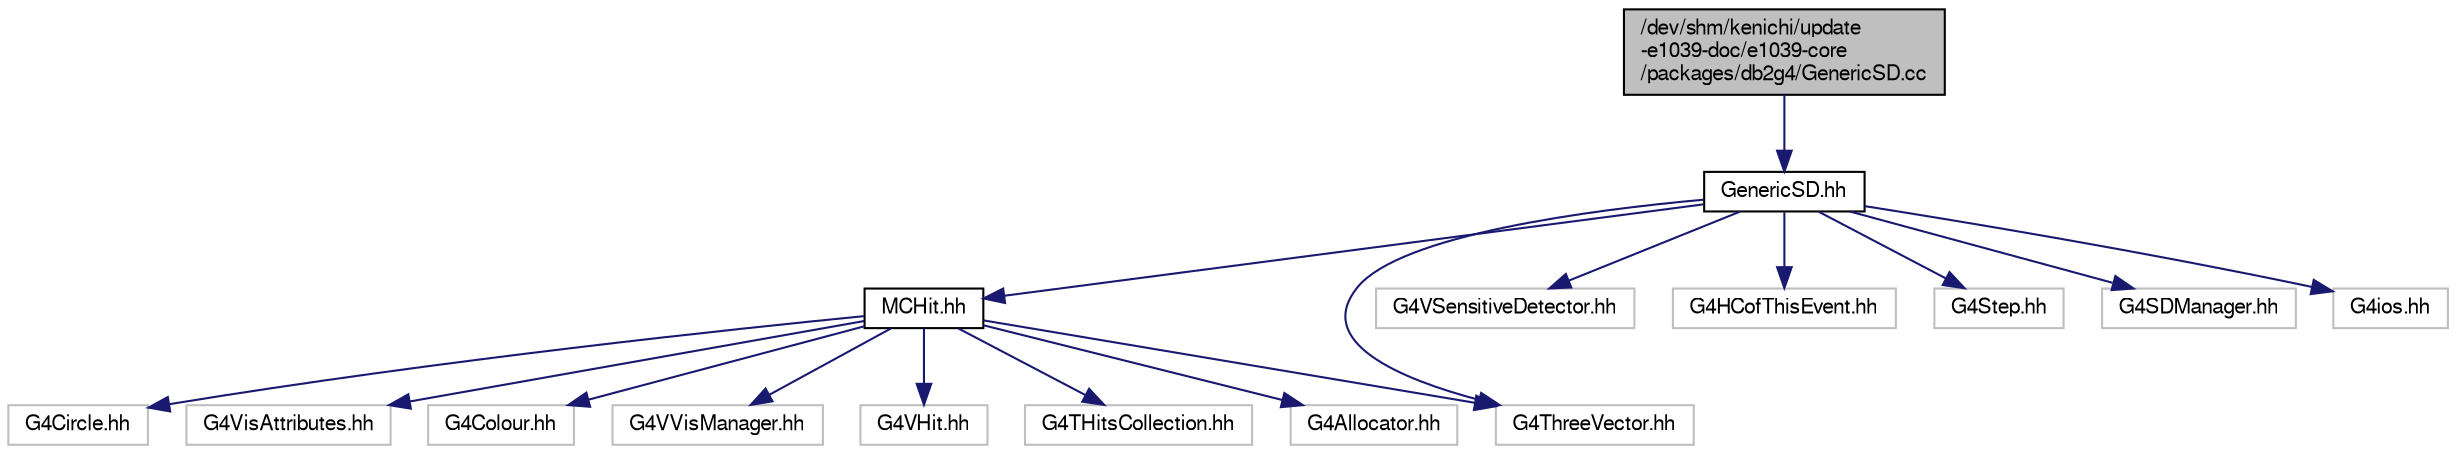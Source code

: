 digraph "/dev/shm/kenichi/update-e1039-doc/e1039-core/packages/db2g4/GenericSD.cc"
{
  bgcolor="transparent";
  edge [fontname="FreeSans",fontsize="10",labelfontname="FreeSans",labelfontsize="10"];
  node [fontname="FreeSans",fontsize="10",shape=record];
  Node1 [label="/dev/shm/kenichi/update\l-e1039-doc/e1039-core\l/packages/db2g4/GenericSD.cc",height=0.2,width=0.4,color="black", fillcolor="grey75", style="filled" fontcolor="black"];
  Node1 -> Node2 [color="midnightblue",fontsize="10",style="solid",fontname="FreeSans"];
  Node2 [label="GenericSD.hh",height=0.2,width=0.4,color="black",URL="$d9/d77/GenericSD_8hh.html"];
  Node2 -> Node3 [color="midnightblue",fontsize="10",style="solid",fontname="FreeSans"];
  Node3 [label="MCHit.hh",height=0.2,width=0.4,color="black",URL="$d3/d13/MCHit_8hh.html"];
  Node3 -> Node4 [color="midnightblue",fontsize="10",style="solid",fontname="FreeSans"];
  Node4 [label="G4Circle.hh",height=0.2,width=0.4,color="grey75"];
  Node3 -> Node5 [color="midnightblue",fontsize="10",style="solid",fontname="FreeSans"];
  Node5 [label="G4VisAttributes.hh",height=0.2,width=0.4,color="grey75"];
  Node3 -> Node6 [color="midnightblue",fontsize="10",style="solid",fontname="FreeSans"];
  Node6 [label="G4Colour.hh",height=0.2,width=0.4,color="grey75"];
  Node3 -> Node7 [color="midnightblue",fontsize="10",style="solid",fontname="FreeSans"];
  Node7 [label="G4VVisManager.hh",height=0.2,width=0.4,color="grey75"];
  Node3 -> Node8 [color="midnightblue",fontsize="10",style="solid",fontname="FreeSans"];
  Node8 [label="G4VHit.hh",height=0.2,width=0.4,color="grey75"];
  Node3 -> Node9 [color="midnightblue",fontsize="10",style="solid",fontname="FreeSans"];
  Node9 [label="G4THitsCollection.hh",height=0.2,width=0.4,color="grey75"];
  Node3 -> Node10 [color="midnightblue",fontsize="10",style="solid",fontname="FreeSans"];
  Node10 [label="G4Allocator.hh",height=0.2,width=0.4,color="grey75"];
  Node3 -> Node11 [color="midnightblue",fontsize="10",style="solid",fontname="FreeSans"];
  Node11 [label="G4ThreeVector.hh",height=0.2,width=0.4,color="grey75"];
  Node2 -> Node12 [color="midnightblue",fontsize="10",style="solid",fontname="FreeSans"];
  Node12 [label="G4VSensitiveDetector.hh",height=0.2,width=0.4,color="grey75"];
  Node2 -> Node13 [color="midnightblue",fontsize="10",style="solid",fontname="FreeSans"];
  Node13 [label="G4HCofThisEvent.hh",height=0.2,width=0.4,color="grey75"];
  Node2 -> Node14 [color="midnightblue",fontsize="10",style="solid",fontname="FreeSans"];
  Node14 [label="G4Step.hh",height=0.2,width=0.4,color="grey75"];
  Node2 -> Node11 [color="midnightblue",fontsize="10",style="solid",fontname="FreeSans"];
  Node2 -> Node15 [color="midnightblue",fontsize="10",style="solid",fontname="FreeSans"];
  Node15 [label="G4SDManager.hh",height=0.2,width=0.4,color="grey75"];
  Node2 -> Node16 [color="midnightblue",fontsize="10",style="solid",fontname="FreeSans"];
  Node16 [label="G4ios.hh",height=0.2,width=0.4,color="grey75"];
}
